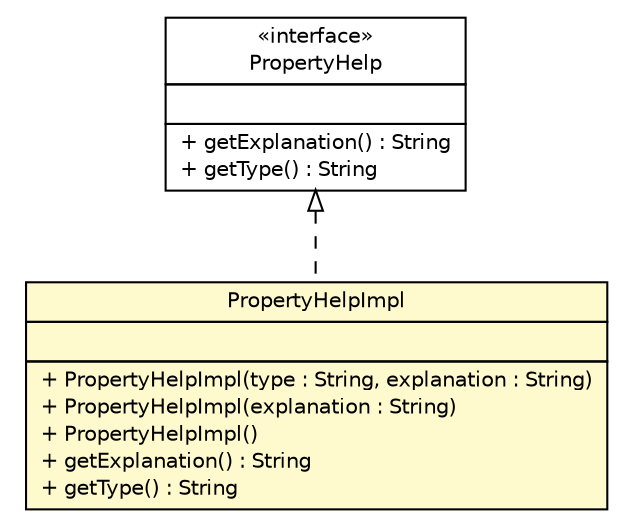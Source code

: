 #!/usr/local/bin/dot
#
# Class diagram 
# Generated by UMLGraph version R5_6 (http://www.umlgraph.org/)
#

digraph G {
	edge [fontname="Helvetica",fontsize=10,labelfontname="Helvetica",labelfontsize=10];
	node [fontname="Helvetica",fontsize=10,shape=plaintext];
	nodesep=0.25;
	ranksep=0.5;
	// com.vectorprint.configuration.PropertyHelpImpl
	c6143 [label=<<table title="com.vectorprint.configuration.PropertyHelpImpl" border="0" cellborder="1" cellspacing="0" cellpadding="2" port="p" bgcolor="lemonChiffon" href="./PropertyHelpImpl.html">
		<tr><td><table border="0" cellspacing="0" cellpadding="1">
<tr><td align="center" balign="center"> PropertyHelpImpl </td></tr>
		</table></td></tr>
		<tr><td><table border="0" cellspacing="0" cellpadding="1">
<tr><td align="left" balign="left">  </td></tr>
		</table></td></tr>
		<tr><td><table border="0" cellspacing="0" cellpadding="1">
<tr><td align="left" balign="left"> + PropertyHelpImpl(type : String, explanation : String) </td></tr>
<tr><td align="left" balign="left"> + PropertyHelpImpl(explanation : String) </td></tr>
<tr><td align="left" balign="left"> + PropertyHelpImpl() </td></tr>
<tr><td align="left" balign="left"> + getExplanation() : String </td></tr>
<tr><td align="left" balign="left"> + getType() : String </td></tr>
		</table></td></tr>
		</table>>, URL="./PropertyHelpImpl.html", fontname="Helvetica", fontcolor="black", fontsize=10.0];
	// com.vectorprint.configuration.PropertyHelp
	c6147 [label=<<table title="com.vectorprint.configuration.PropertyHelp" border="0" cellborder="1" cellspacing="0" cellpadding="2" port="p" href="./PropertyHelp.html">
		<tr><td><table border="0" cellspacing="0" cellpadding="1">
<tr><td align="center" balign="center"> &#171;interface&#187; </td></tr>
<tr><td align="center" balign="center"> PropertyHelp </td></tr>
		</table></td></tr>
		<tr><td><table border="0" cellspacing="0" cellpadding="1">
<tr><td align="left" balign="left">  </td></tr>
		</table></td></tr>
		<tr><td><table border="0" cellspacing="0" cellpadding="1">
<tr><td align="left" balign="left"> + getExplanation() : String </td></tr>
<tr><td align="left" balign="left"> + getType() : String </td></tr>
		</table></td></tr>
		</table>>, URL="./PropertyHelp.html", fontname="Helvetica", fontcolor="black", fontsize=10.0];
	//com.vectorprint.configuration.PropertyHelpImpl implements com.vectorprint.configuration.PropertyHelp
	c6147:p -> c6143:p [dir=back,arrowtail=empty,style=dashed];
}

